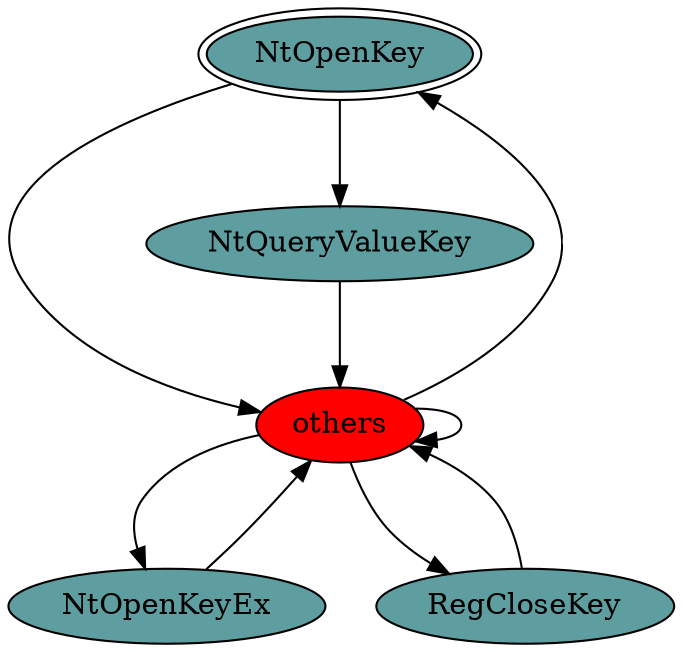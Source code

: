 digraph "./REPORTS/6152/API_PER_CATEGORY/RegOpenKey.exe_2124_Registry_API_per_Category_Transition_Matrix" {
	NtOpenKey [label=NtOpenKey fillcolor=cadetblue peripheries=2 style=filled]
	others [label=others fillcolor=red style=filled]
	NtOpenKey -> others [label=0.3333 fontcolor=white]
	NtQueryValueKey [label=NtQueryValueKey fillcolor=cadetblue style=filled]
	NtOpenKey -> NtQueryValueKey [label=0.6667 fontcolor=white]
	others -> NtOpenKey [label=0.029 fontcolor=white]
	others -> others [label=0.942 fontcolor=white]
	NtOpenKeyEx [label=NtOpenKeyEx fillcolor=cadetblue style=filled]
	others -> NtOpenKeyEx [label=0.0145 fontcolor=white]
	RegCloseKey [label=RegCloseKey fillcolor=cadetblue style=filled]
	others -> RegCloseKey [label=0.0145 fontcolor=white]
	NtOpenKeyEx -> others [label=1.0 fontcolor=white]
	RegCloseKey -> others [label=1.0 fontcolor=white]
	NtQueryValueKey -> others [label=1.0 fontcolor=white]
}
